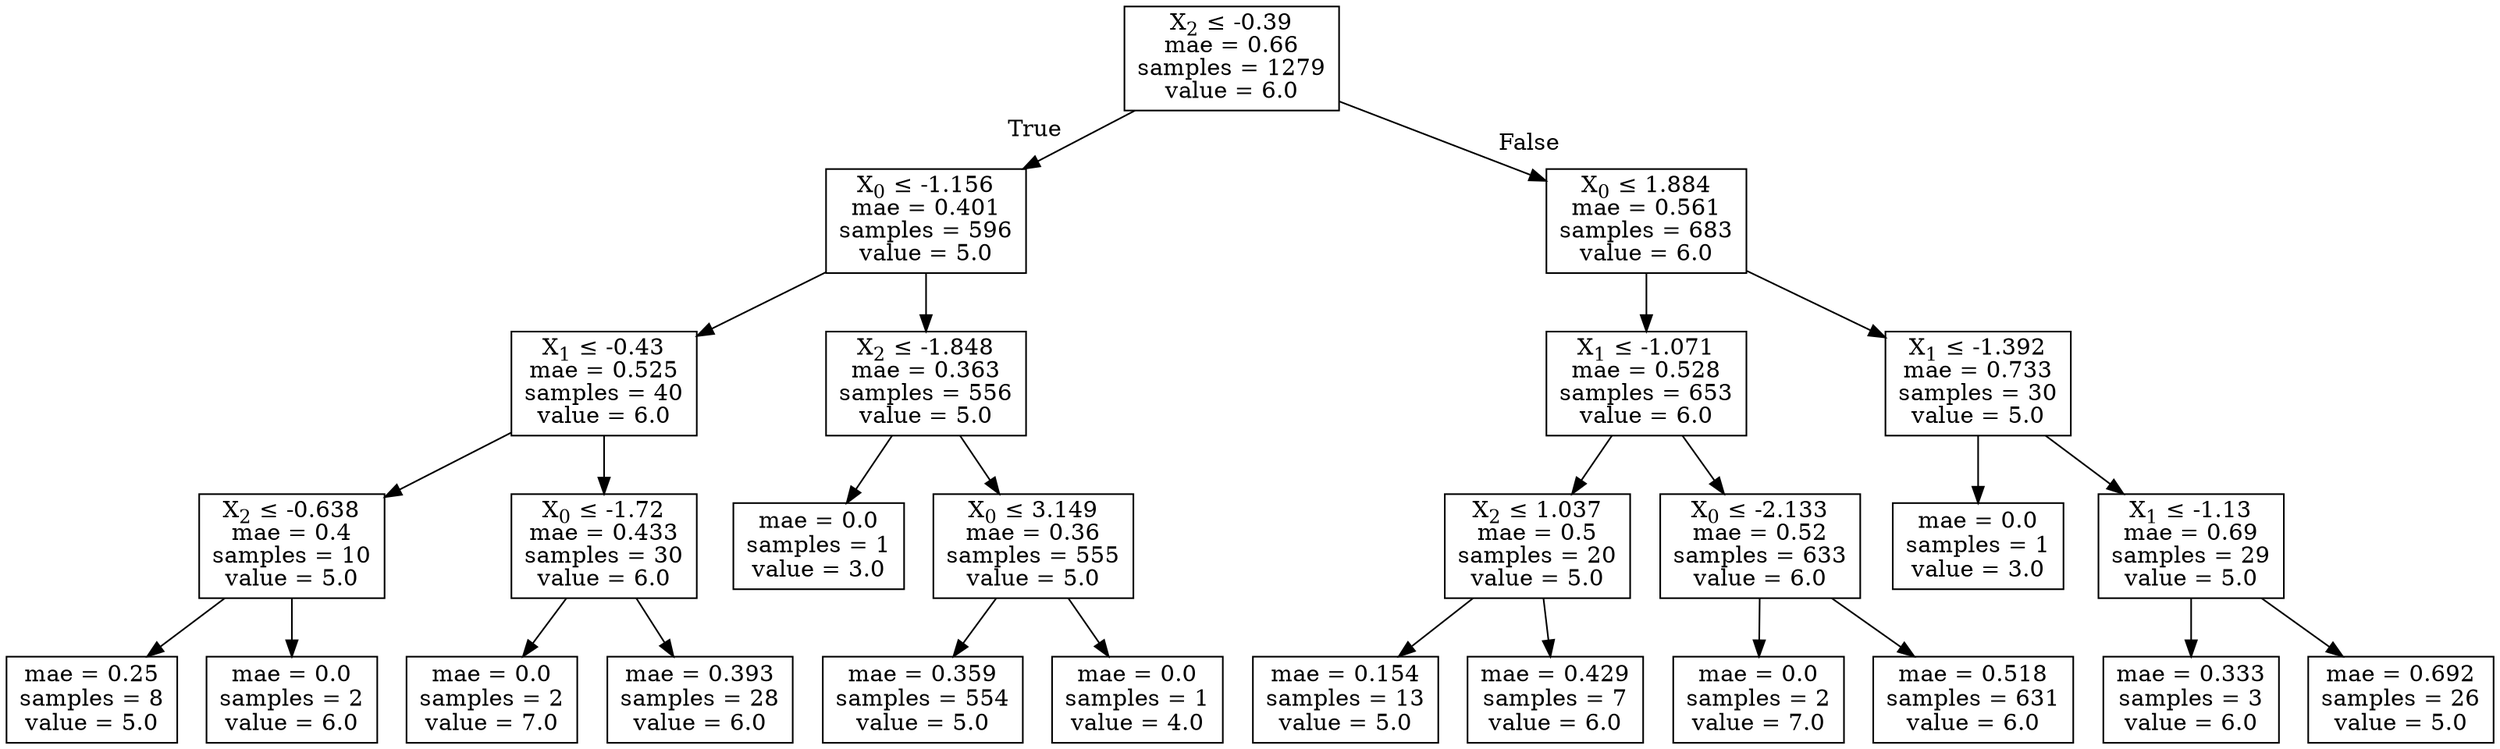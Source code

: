 digraph Tree {
node [shape=box] ;
0 [label=<X<SUB>2</SUB> &le; -0.39<br/>mae = 0.66<br/>samples = 1279<br/>value = 6.0>] ;
1 [label=<X<SUB>0</SUB> &le; -1.156<br/>mae = 0.401<br/>samples = 596<br/>value = 5.0>] ;
0 -> 1 [labeldistance=2.5, labelangle=45, headlabel="True"] ;
2 [label=<X<SUB>1</SUB> &le; -0.43<br/>mae = 0.525<br/>samples = 40<br/>value = 6.0>] ;
1 -> 2 ;
3 [label=<X<SUB>2</SUB> &le; -0.638<br/>mae = 0.4<br/>samples = 10<br/>value = 5.0>] ;
2 -> 3 ;
4 [label=<mae = 0.25<br/>samples = 8<br/>value = 5.0>] ;
3 -> 4 ;
5 [label=<mae = 0.0<br/>samples = 2<br/>value = 6.0>] ;
3 -> 5 ;
6 [label=<X<SUB>0</SUB> &le; -1.72<br/>mae = 0.433<br/>samples = 30<br/>value = 6.0>] ;
2 -> 6 ;
7 [label=<mae = 0.0<br/>samples = 2<br/>value = 7.0>] ;
6 -> 7 ;
8 [label=<mae = 0.393<br/>samples = 28<br/>value = 6.0>] ;
6 -> 8 ;
9 [label=<X<SUB>2</SUB> &le; -1.848<br/>mae = 0.363<br/>samples = 556<br/>value = 5.0>] ;
1 -> 9 ;
10 [label=<mae = 0.0<br/>samples = 1<br/>value = 3.0>] ;
9 -> 10 ;
11 [label=<X<SUB>0</SUB> &le; 3.149<br/>mae = 0.36<br/>samples = 555<br/>value = 5.0>] ;
9 -> 11 ;
12 [label=<mae = 0.359<br/>samples = 554<br/>value = 5.0>] ;
11 -> 12 ;
13 [label=<mae = 0.0<br/>samples = 1<br/>value = 4.0>] ;
11 -> 13 ;
14 [label=<X<SUB>0</SUB> &le; 1.884<br/>mae = 0.561<br/>samples = 683<br/>value = 6.0>] ;
0 -> 14 [labeldistance=2.5, labelangle=-45, headlabel="False"] ;
15 [label=<X<SUB>1</SUB> &le; -1.071<br/>mae = 0.528<br/>samples = 653<br/>value = 6.0>] ;
14 -> 15 ;
16 [label=<X<SUB>2</SUB> &le; 1.037<br/>mae = 0.5<br/>samples = 20<br/>value = 5.0>] ;
15 -> 16 ;
17 [label=<mae = 0.154<br/>samples = 13<br/>value = 5.0>] ;
16 -> 17 ;
18 [label=<mae = 0.429<br/>samples = 7<br/>value = 6.0>] ;
16 -> 18 ;
19 [label=<X<SUB>0</SUB> &le; -2.133<br/>mae = 0.52<br/>samples = 633<br/>value = 6.0>] ;
15 -> 19 ;
20 [label=<mae = 0.0<br/>samples = 2<br/>value = 7.0>] ;
19 -> 20 ;
21 [label=<mae = 0.518<br/>samples = 631<br/>value = 6.0>] ;
19 -> 21 ;
22 [label=<X<SUB>1</SUB> &le; -1.392<br/>mae = 0.733<br/>samples = 30<br/>value = 5.0>] ;
14 -> 22 ;
23 [label=<mae = 0.0<br/>samples = 1<br/>value = 3.0>] ;
22 -> 23 ;
24 [label=<X<SUB>1</SUB> &le; -1.13<br/>mae = 0.69<br/>samples = 29<br/>value = 5.0>] ;
22 -> 24 ;
25 [label=<mae = 0.333<br/>samples = 3<br/>value = 6.0>] ;
24 -> 25 ;
26 [label=<mae = 0.692<br/>samples = 26<br/>value = 5.0>] ;
24 -> 26 ;
}